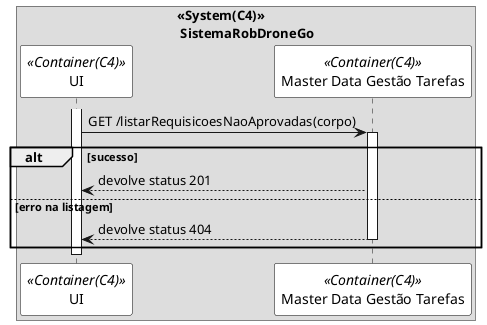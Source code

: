 @startuml vp2

skinparam sequence {
ParticipantBorderColor black
ParticipantBackgroundColor white
}

box "<<System(C4)>>\n SistemaRobDroneGo"
participant UI as ui <<Container(C4)>>
participant "Master Data Gestão Tarefas" as mdgt <<Container(C4)>>
activate ui
ui -> mdgt: GET /listarRequisicoesNaoAprovadas(corpo)
activate mdgt
alt sucesso
mdgt --> ui: devolve status 201
else erro na listagem
mdgt --> ui: devolve status 404
deactivate mdgt
end 
deactivate ui

end box

@enduml